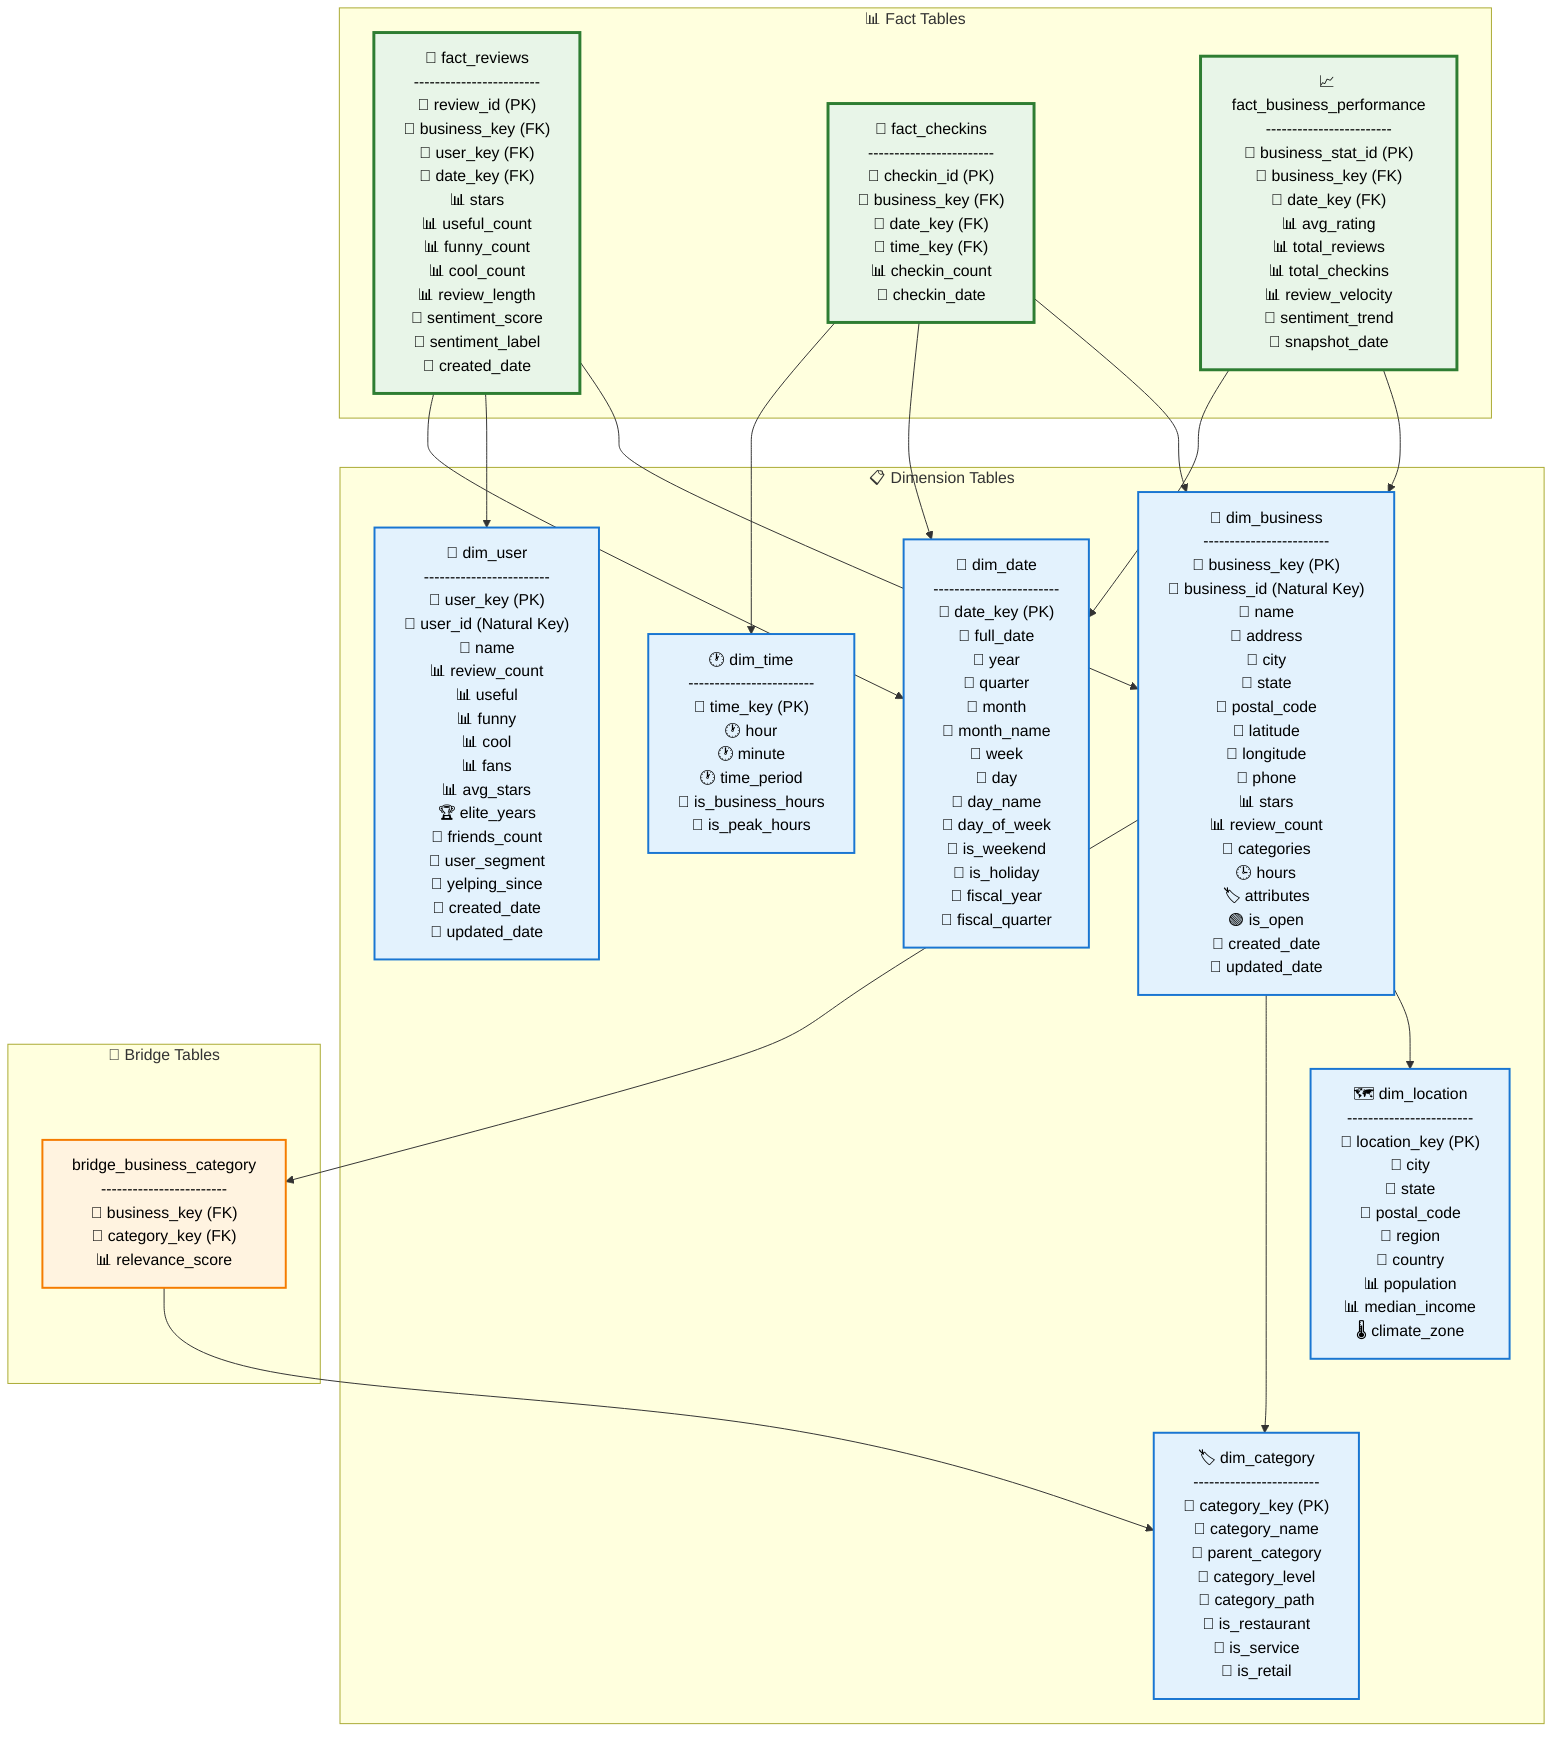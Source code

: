 graph TD
    %% Fact Tables
    subgraph FactTables["📊 Fact Tables"]
        FactReviews["🌟 fact_reviews<br/>------------------------<br/>🔑 review_id (PK)<br/>🔗 business_key (FK)<br/>🔗 user_key (FK)<br/>🔗 date_key (FK)<br/>📊 stars<br/>📊 useful_count<br/>📊 funny_count<br/>📊 cool_count<br/>📊 review_length<br/>🤖 sentiment_score<br/>🤖 sentiment_label<br/>📅 created_date"]
        
        FactCheckins["📍 fact_checkins<br/>------------------------<br/>🔑 checkin_id (PK)<br/>🔗 business_key (FK)<br/>🔗 date_key (FK)<br/>🔗 time_key (FK)<br/>📊 checkin_count<br/>📅 checkin_date"]
        
        FactBusinessStats["📈 fact_business_performance<br/>------------------------<br/>🔑 business_stat_id (PK)<br/>🔗 business_key (FK)<br/>🔗 date_key (FK)<br/>📊 avg_rating<br/>📊 total_reviews<br/>📊 total_checkins<br/>📊 review_velocity<br/>🤖 sentiment_trend<br/>📅 snapshot_date"]
    end
    
    %% Dimension Tables
    subgraph DimTables["📋 Dimension Tables"]
        DimBusiness["🏢 dim_business<br/>------------------------<br/>🔑 business_key (PK)<br/>📝 business_id (Natural Key)<br/>📝 name<br/>📝 address<br/>📝 city<br/>📝 state<br/>📝 postal_code<br/>📝 latitude<br/>📝 longitude<br/>📝 phone<br/>📊 stars<br/>📊 review_count<br/>🔖 categories<br/>🕒 hours<br/>🏷️ attributes<br/>🟢 is_open<br/>📅 created_date<br/>📅 updated_date"]
        
        DimUser["👤 dim_user<br/>------------------------<br/>🔑 user_key (PK)<br/>📝 user_id (Natural Key)<br/>📝 name<br/>📊 review_count<br/>📊 useful<br/>📊 funny<br/>📊 cool<br/>📊 fans<br/>📊 avg_stars<br/>🏆 elite_years<br/>👥 friends_count<br/>🤖 user_segment<br/>📅 yelping_since<br/>📅 created_date<br/>📅 updated_date"]
        
        DimDate["📅 dim_date<br/>------------------------<br/>🔑 date_key (PK)<br/>📅 full_date<br/>📅 year<br/>📅 quarter<br/>📅 month<br/>📅 month_name<br/>📅 week<br/>📅 day<br/>📅 day_name<br/>📅 day_of_week<br/>🔖 is_weekend<br/>🔖 is_holiday<br/>🔖 fiscal_year<br/>🔖 fiscal_quarter"]
        
        DimTime["🕐 dim_time<br/>------------------------<br/>🔑 time_key (PK)<br/>🕐 hour<br/>🕐 minute<br/>🕐 time_period<br/>🔖 is_business_hours<br/>🔖 is_peak_hours"]
        
        DimCategory["🏷️ dim_category<br/>------------------------<br/>🔑 category_key (PK)<br/>📝 category_name<br/>📝 parent_category<br/>📝 category_level<br/>📝 category_path<br/>🔖 is_restaurant<br/>🔖 is_service<br/>🔖 is_retail"]
        
        DimLocation["🗺️ dim_location<br/>------------------------<br/>🔑 location_key (PK)<br/>📝 city<br/>📝 state<br/>📝 postal_code<br/>📝 region<br/>📝 country<br/>📊 population<br/>📊 median_income<br/>🌡️ climate_zone"]
    end
    
    %% Relationships
    FactReviews --> DimBusiness
    FactReviews --> DimUser
    FactReviews --> DimDate
    
    FactCheckins --> DimBusiness
    FactCheckins --> DimDate
    FactCheckins --> DimTime
    
    FactBusinessStats --> DimBusiness
    FactBusinessStats --> DimDate
    
    DimBusiness --> DimLocation
    DimBusiness --> DimCategory
    
    %% Bridge Tables (Many-to-Many)
    subgraph BridgeTables["🌉 Bridge Tables"]
        BridgeBusinessCategory["bridge_business_category<br/>------------------------<br/>🔗 business_key (FK)<br/>🔗 category_key (FK)<br/>📊 relevance_score"]
    end
    
    DimBusiness --> BridgeBusinessCategory
    BridgeBusinessCategory --> DimCategory
    
    %% Styling
    classDef factStyle fill:#e8f5e8,stroke:#2e7d32,stroke-width:3px,color:#000
    classDef dimStyle fill:#e3f2fd,stroke:#1976d2,stroke-width:2px,color:#000
    classDef bridgeStyle fill:#fff3e0,stroke:#f57c00,stroke-width:2px,color:#000
    
    class FactReviews,FactCheckins,FactBusinessStats factStyle
    class DimBusiness,DimUser,DimDate,DimTime,DimCategory,DimLocation dimStyle
    class BridgeBusinessCategory bridgeStyle